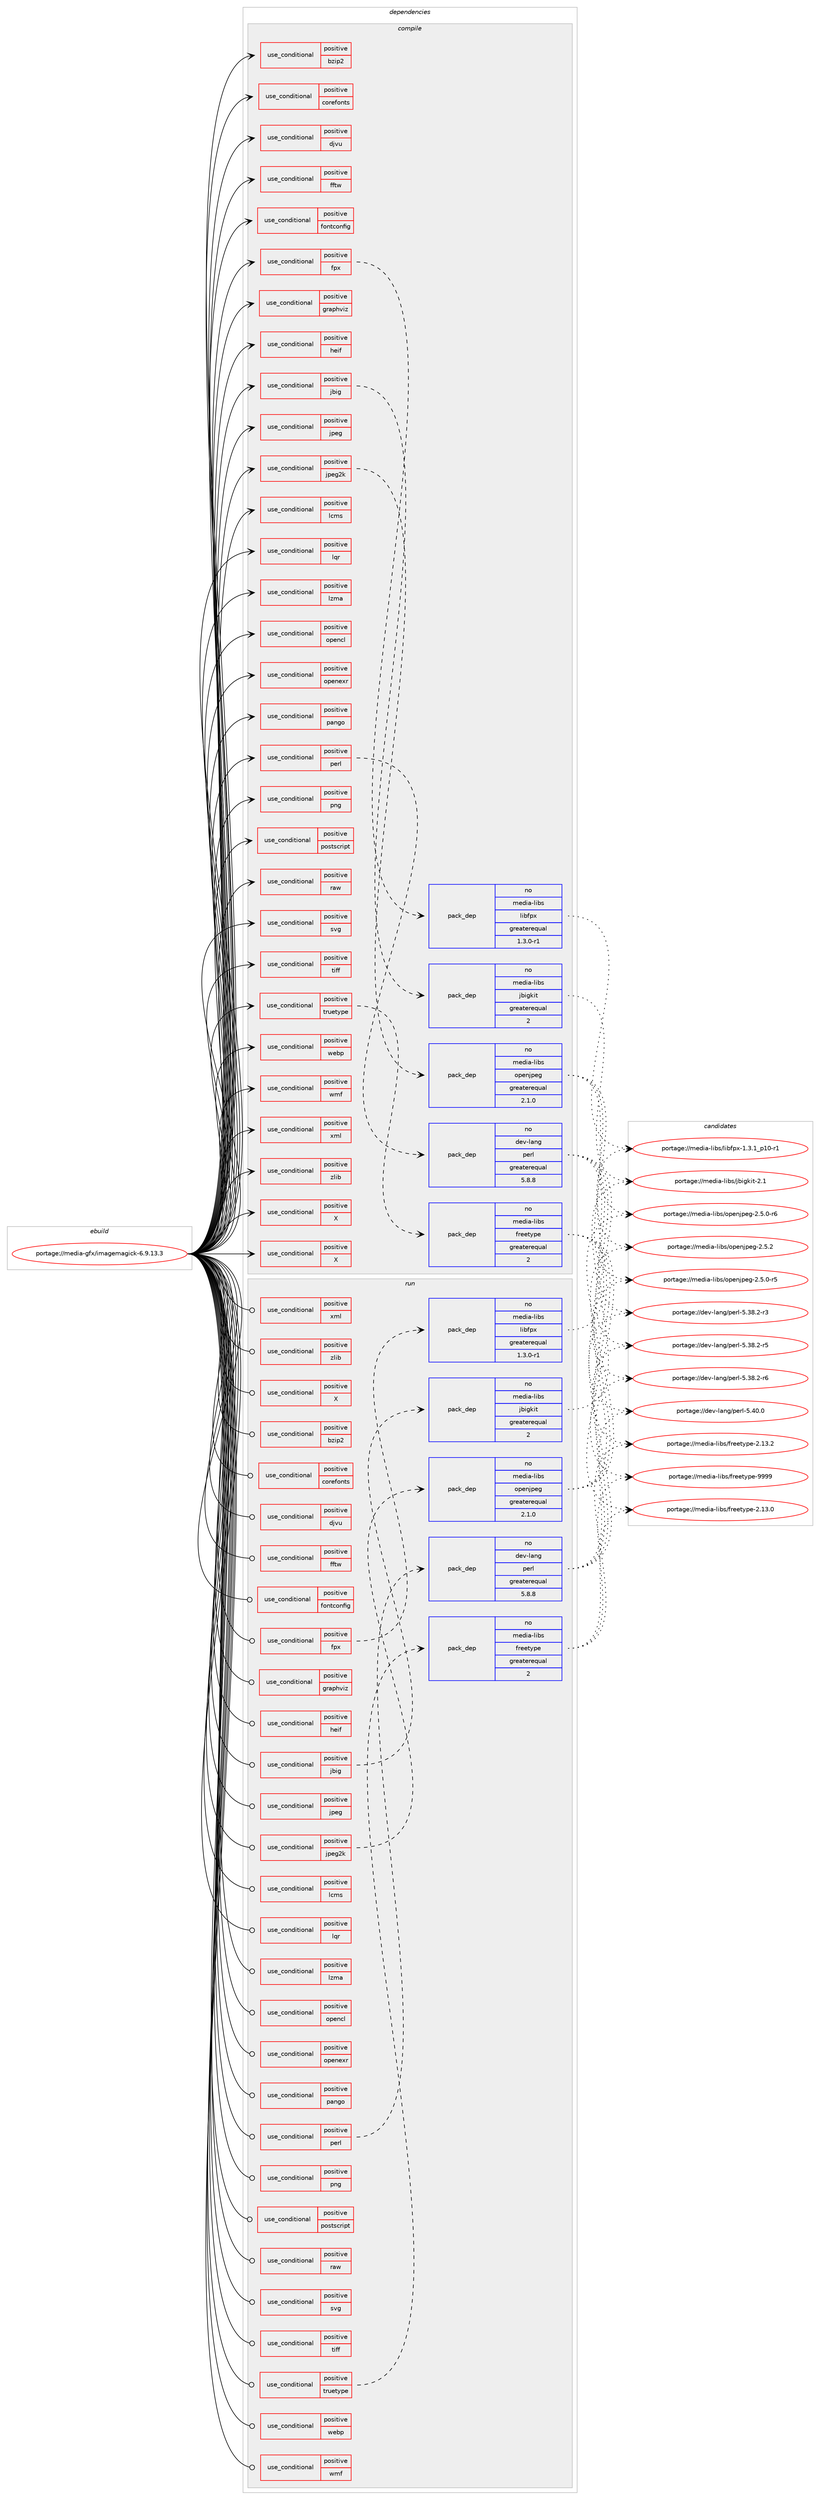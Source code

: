 digraph prolog {

# *************
# Graph options
# *************

newrank=true;
concentrate=true;
compound=true;
graph [rankdir=LR,fontname=Helvetica,fontsize=10,ranksep=1.5];#, ranksep=2.5, nodesep=0.2];
edge  [arrowhead=vee];
node  [fontname=Helvetica,fontsize=10];

# **********
# The ebuild
# **********

subgraph cluster_leftcol {
color=gray;
rank=same;
label=<<i>ebuild</i>>;
id [label="portage://media-gfx/imagemagick-6.9.13.3", color=red, width=4, href="../media-gfx/imagemagick-6.9.13.3.svg"];
}

# ****************
# The dependencies
# ****************

subgraph cluster_midcol {
color=gray;
label=<<i>dependencies</i>>;
subgraph cluster_compile {
fillcolor="#eeeeee";
style=filled;
label=<<i>compile</i>>;
subgraph cond71574 {
dependency151637 [label=<<TABLE BORDER="0" CELLBORDER="1" CELLSPACING="0" CELLPADDING="4"><TR><TD ROWSPAN="3" CELLPADDING="10">use_conditional</TD></TR><TR><TD>positive</TD></TR><TR><TD>X</TD></TR></TABLE>>, shape=none, color=red];
# *** BEGIN UNKNOWN DEPENDENCY TYPE (TODO) ***
# dependency151637 -> package_dependency(portage://media-gfx/imagemagick-6.9.13.3,install,no,x11-base,xorg-proto,none,[,,],[],[])
# *** END UNKNOWN DEPENDENCY TYPE (TODO) ***

}
id:e -> dependency151637:w [weight=20,style="solid",arrowhead="vee"];
subgraph cond71575 {
dependency151638 [label=<<TABLE BORDER="0" CELLBORDER="1" CELLSPACING="0" CELLPADDING="4"><TR><TD ROWSPAN="3" CELLPADDING="10">use_conditional</TD></TR><TR><TD>positive</TD></TR><TR><TD>X</TD></TR></TABLE>>, shape=none, color=red];
# *** BEGIN UNKNOWN DEPENDENCY TYPE (TODO) ***
# dependency151638 -> package_dependency(portage://media-gfx/imagemagick-6.9.13.3,install,no,x11-libs,libICE,none,[,,],[],[])
# *** END UNKNOWN DEPENDENCY TYPE (TODO) ***

# *** BEGIN UNKNOWN DEPENDENCY TYPE (TODO) ***
# dependency151638 -> package_dependency(portage://media-gfx/imagemagick-6.9.13.3,install,no,x11-libs,libSM,none,[,,],[],[])
# *** END UNKNOWN DEPENDENCY TYPE (TODO) ***

# *** BEGIN UNKNOWN DEPENDENCY TYPE (TODO) ***
# dependency151638 -> package_dependency(portage://media-gfx/imagemagick-6.9.13.3,install,no,x11-libs,libXext,none,[,,],[],[])
# *** END UNKNOWN DEPENDENCY TYPE (TODO) ***

# *** BEGIN UNKNOWN DEPENDENCY TYPE (TODO) ***
# dependency151638 -> package_dependency(portage://media-gfx/imagemagick-6.9.13.3,install,no,x11-libs,libXt,none,[,,],[],[])
# *** END UNKNOWN DEPENDENCY TYPE (TODO) ***

}
id:e -> dependency151638:w [weight=20,style="solid",arrowhead="vee"];
subgraph cond71576 {
dependency151639 [label=<<TABLE BORDER="0" CELLBORDER="1" CELLSPACING="0" CELLPADDING="4"><TR><TD ROWSPAN="3" CELLPADDING="10">use_conditional</TD></TR><TR><TD>positive</TD></TR><TR><TD>bzip2</TD></TR></TABLE>>, shape=none, color=red];
# *** BEGIN UNKNOWN DEPENDENCY TYPE (TODO) ***
# dependency151639 -> package_dependency(portage://media-gfx/imagemagick-6.9.13.3,install,no,app-arch,bzip2,none,[,,],[],[])
# *** END UNKNOWN DEPENDENCY TYPE (TODO) ***

}
id:e -> dependency151639:w [weight=20,style="solid",arrowhead="vee"];
subgraph cond71577 {
dependency151640 [label=<<TABLE BORDER="0" CELLBORDER="1" CELLSPACING="0" CELLPADDING="4"><TR><TD ROWSPAN="3" CELLPADDING="10">use_conditional</TD></TR><TR><TD>positive</TD></TR><TR><TD>corefonts</TD></TR></TABLE>>, shape=none, color=red];
# *** BEGIN UNKNOWN DEPENDENCY TYPE (TODO) ***
# dependency151640 -> package_dependency(portage://media-gfx/imagemagick-6.9.13.3,install,no,media-fonts,corefonts,none,[,,],[],[])
# *** END UNKNOWN DEPENDENCY TYPE (TODO) ***

}
id:e -> dependency151640:w [weight=20,style="solid",arrowhead="vee"];
subgraph cond71578 {
dependency151641 [label=<<TABLE BORDER="0" CELLBORDER="1" CELLSPACING="0" CELLPADDING="4"><TR><TD ROWSPAN="3" CELLPADDING="10">use_conditional</TD></TR><TR><TD>positive</TD></TR><TR><TD>djvu</TD></TR></TABLE>>, shape=none, color=red];
# *** BEGIN UNKNOWN DEPENDENCY TYPE (TODO) ***
# dependency151641 -> package_dependency(portage://media-gfx/imagemagick-6.9.13.3,install,no,app-text,djvu,none,[,,],[],[])
# *** END UNKNOWN DEPENDENCY TYPE (TODO) ***

}
id:e -> dependency151641:w [weight=20,style="solid",arrowhead="vee"];
subgraph cond71579 {
dependency151642 [label=<<TABLE BORDER="0" CELLBORDER="1" CELLSPACING="0" CELLPADDING="4"><TR><TD ROWSPAN="3" CELLPADDING="10">use_conditional</TD></TR><TR><TD>positive</TD></TR><TR><TD>fftw</TD></TR></TABLE>>, shape=none, color=red];
# *** BEGIN UNKNOWN DEPENDENCY TYPE (TODO) ***
# dependency151642 -> package_dependency(portage://media-gfx/imagemagick-6.9.13.3,install,no,sci-libs,fftw,none,[,,],[slot(3.0)],[])
# *** END UNKNOWN DEPENDENCY TYPE (TODO) ***

}
id:e -> dependency151642:w [weight=20,style="solid",arrowhead="vee"];
subgraph cond71580 {
dependency151643 [label=<<TABLE BORDER="0" CELLBORDER="1" CELLSPACING="0" CELLPADDING="4"><TR><TD ROWSPAN="3" CELLPADDING="10">use_conditional</TD></TR><TR><TD>positive</TD></TR><TR><TD>fontconfig</TD></TR></TABLE>>, shape=none, color=red];
# *** BEGIN UNKNOWN DEPENDENCY TYPE (TODO) ***
# dependency151643 -> package_dependency(portage://media-gfx/imagemagick-6.9.13.3,install,no,media-libs,fontconfig,none,[,,],[],[])
# *** END UNKNOWN DEPENDENCY TYPE (TODO) ***

}
id:e -> dependency151643:w [weight=20,style="solid",arrowhead="vee"];
subgraph cond71581 {
dependency151644 [label=<<TABLE BORDER="0" CELLBORDER="1" CELLSPACING="0" CELLPADDING="4"><TR><TD ROWSPAN="3" CELLPADDING="10">use_conditional</TD></TR><TR><TD>positive</TD></TR><TR><TD>fpx</TD></TR></TABLE>>, shape=none, color=red];
subgraph pack77774 {
dependency151645 [label=<<TABLE BORDER="0" CELLBORDER="1" CELLSPACING="0" CELLPADDING="4" WIDTH="220"><TR><TD ROWSPAN="6" CELLPADDING="30">pack_dep</TD></TR><TR><TD WIDTH="110">no</TD></TR><TR><TD>media-libs</TD></TR><TR><TD>libfpx</TD></TR><TR><TD>greaterequal</TD></TR><TR><TD>1.3.0-r1</TD></TR></TABLE>>, shape=none, color=blue];
}
dependency151644:e -> dependency151645:w [weight=20,style="dashed",arrowhead="vee"];
}
id:e -> dependency151644:w [weight=20,style="solid",arrowhead="vee"];
subgraph cond71582 {
dependency151646 [label=<<TABLE BORDER="0" CELLBORDER="1" CELLSPACING="0" CELLPADDING="4"><TR><TD ROWSPAN="3" CELLPADDING="10">use_conditional</TD></TR><TR><TD>positive</TD></TR><TR><TD>graphviz</TD></TR></TABLE>>, shape=none, color=red];
# *** BEGIN UNKNOWN DEPENDENCY TYPE (TODO) ***
# dependency151646 -> package_dependency(portage://media-gfx/imagemagick-6.9.13.3,install,no,media-gfx,graphviz,none,[,,],[],[])
# *** END UNKNOWN DEPENDENCY TYPE (TODO) ***

}
id:e -> dependency151646:w [weight=20,style="solid",arrowhead="vee"];
subgraph cond71583 {
dependency151647 [label=<<TABLE BORDER="0" CELLBORDER="1" CELLSPACING="0" CELLPADDING="4"><TR><TD ROWSPAN="3" CELLPADDING="10">use_conditional</TD></TR><TR><TD>positive</TD></TR><TR><TD>heif</TD></TR></TABLE>>, shape=none, color=red];
# *** BEGIN UNKNOWN DEPENDENCY TYPE (TODO) ***
# dependency151647 -> package_dependency(portage://media-gfx/imagemagick-6.9.13.3,install,no,media-libs,libheif,none,[,,],any_same_slot,[use(enable(x265),none)])
# *** END UNKNOWN DEPENDENCY TYPE (TODO) ***

}
id:e -> dependency151647:w [weight=20,style="solid",arrowhead="vee"];
subgraph cond71584 {
dependency151648 [label=<<TABLE BORDER="0" CELLBORDER="1" CELLSPACING="0" CELLPADDING="4"><TR><TD ROWSPAN="3" CELLPADDING="10">use_conditional</TD></TR><TR><TD>positive</TD></TR><TR><TD>jbig</TD></TR></TABLE>>, shape=none, color=red];
subgraph pack77775 {
dependency151649 [label=<<TABLE BORDER="0" CELLBORDER="1" CELLSPACING="0" CELLPADDING="4" WIDTH="220"><TR><TD ROWSPAN="6" CELLPADDING="30">pack_dep</TD></TR><TR><TD WIDTH="110">no</TD></TR><TR><TD>media-libs</TD></TR><TR><TD>jbigkit</TD></TR><TR><TD>greaterequal</TD></TR><TR><TD>2</TD></TR></TABLE>>, shape=none, color=blue];
}
dependency151648:e -> dependency151649:w [weight=20,style="dashed",arrowhead="vee"];
}
id:e -> dependency151648:w [weight=20,style="solid",arrowhead="vee"];
subgraph cond71585 {
dependency151650 [label=<<TABLE BORDER="0" CELLBORDER="1" CELLSPACING="0" CELLPADDING="4"><TR><TD ROWSPAN="3" CELLPADDING="10">use_conditional</TD></TR><TR><TD>positive</TD></TR><TR><TD>jpeg</TD></TR></TABLE>>, shape=none, color=red];
# *** BEGIN UNKNOWN DEPENDENCY TYPE (TODO) ***
# dependency151650 -> package_dependency(portage://media-gfx/imagemagick-6.9.13.3,install,no,media-libs,libjpeg-turbo,none,[,,],any_same_slot,[])
# *** END UNKNOWN DEPENDENCY TYPE (TODO) ***

}
id:e -> dependency151650:w [weight=20,style="solid",arrowhead="vee"];
subgraph cond71586 {
dependency151651 [label=<<TABLE BORDER="0" CELLBORDER="1" CELLSPACING="0" CELLPADDING="4"><TR><TD ROWSPAN="3" CELLPADDING="10">use_conditional</TD></TR><TR><TD>positive</TD></TR><TR><TD>jpeg2k</TD></TR></TABLE>>, shape=none, color=red];
subgraph pack77776 {
dependency151652 [label=<<TABLE BORDER="0" CELLBORDER="1" CELLSPACING="0" CELLPADDING="4" WIDTH="220"><TR><TD ROWSPAN="6" CELLPADDING="30">pack_dep</TD></TR><TR><TD WIDTH="110">no</TD></TR><TR><TD>media-libs</TD></TR><TR><TD>openjpeg</TD></TR><TR><TD>greaterequal</TD></TR><TR><TD>2.1.0</TD></TR></TABLE>>, shape=none, color=blue];
}
dependency151651:e -> dependency151652:w [weight=20,style="dashed",arrowhead="vee"];
}
id:e -> dependency151651:w [weight=20,style="solid",arrowhead="vee"];
subgraph cond71587 {
dependency151653 [label=<<TABLE BORDER="0" CELLBORDER="1" CELLSPACING="0" CELLPADDING="4"><TR><TD ROWSPAN="3" CELLPADDING="10">use_conditional</TD></TR><TR><TD>positive</TD></TR><TR><TD>lcms</TD></TR></TABLE>>, shape=none, color=red];
# *** BEGIN UNKNOWN DEPENDENCY TYPE (TODO) ***
# dependency151653 -> package_dependency(portage://media-gfx/imagemagick-6.9.13.3,install,no,media-libs,lcms,none,[,,],[slot(2),equal],[])
# *** END UNKNOWN DEPENDENCY TYPE (TODO) ***

}
id:e -> dependency151653:w [weight=20,style="solid",arrowhead="vee"];
subgraph cond71588 {
dependency151654 [label=<<TABLE BORDER="0" CELLBORDER="1" CELLSPACING="0" CELLPADDING="4"><TR><TD ROWSPAN="3" CELLPADDING="10">use_conditional</TD></TR><TR><TD>positive</TD></TR><TR><TD>lqr</TD></TR></TABLE>>, shape=none, color=red];
# *** BEGIN UNKNOWN DEPENDENCY TYPE (TODO) ***
# dependency151654 -> package_dependency(portage://media-gfx/imagemagick-6.9.13.3,install,no,media-libs,liblqr,none,[,,],[],[])
# *** END UNKNOWN DEPENDENCY TYPE (TODO) ***

}
id:e -> dependency151654:w [weight=20,style="solid",arrowhead="vee"];
subgraph cond71589 {
dependency151655 [label=<<TABLE BORDER="0" CELLBORDER="1" CELLSPACING="0" CELLPADDING="4"><TR><TD ROWSPAN="3" CELLPADDING="10">use_conditional</TD></TR><TR><TD>positive</TD></TR><TR><TD>lzma</TD></TR></TABLE>>, shape=none, color=red];
# *** BEGIN UNKNOWN DEPENDENCY TYPE (TODO) ***
# dependency151655 -> package_dependency(portage://media-gfx/imagemagick-6.9.13.3,install,no,app-arch,xz-utils,none,[,,],[],[])
# *** END UNKNOWN DEPENDENCY TYPE (TODO) ***

}
id:e -> dependency151655:w [weight=20,style="solid",arrowhead="vee"];
subgraph cond71590 {
dependency151656 [label=<<TABLE BORDER="0" CELLBORDER="1" CELLSPACING="0" CELLPADDING="4"><TR><TD ROWSPAN="3" CELLPADDING="10">use_conditional</TD></TR><TR><TD>positive</TD></TR><TR><TD>opencl</TD></TR></TABLE>>, shape=none, color=red];
# *** BEGIN UNKNOWN DEPENDENCY TYPE (TODO) ***
# dependency151656 -> package_dependency(portage://media-gfx/imagemagick-6.9.13.3,install,no,virtual,opencl,none,[,,],[],[])
# *** END UNKNOWN DEPENDENCY TYPE (TODO) ***

}
id:e -> dependency151656:w [weight=20,style="solid",arrowhead="vee"];
subgraph cond71591 {
dependency151657 [label=<<TABLE BORDER="0" CELLBORDER="1" CELLSPACING="0" CELLPADDING="4"><TR><TD ROWSPAN="3" CELLPADDING="10">use_conditional</TD></TR><TR><TD>positive</TD></TR><TR><TD>openexr</TD></TR></TABLE>>, shape=none, color=red];
# *** BEGIN UNKNOWN DEPENDENCY TYPE (TODO) ***
# dependency151657 -> package_dependency(portage://media-gfx/imagemagick-6.9.13.3,install,no,media-libs,openexr,none,[,,],[slot(0),equal],[])
# *** END UNKNOWN DEPENDENCY TYPE (TODO) ***

}
id:e -> dependency151657:w [weight=20,style="solid",arrowhead="vee"];
subgraph cond71592 {
dependency151658 [label=<<TABLE BORDER="0" CELLBORDER="1" CELLSPACING="0" CELLPADDING="4"><TR><TD ROWSPAN="3" CELLPADDING="10">use_conditional</TD></TR><TR><TD>positive</TD></TR><TR><TD>pango</TD></TR></TABLE>>, shape=none, color=red];
# *** BEGIN UNKNOWN DEPENDENCY TYPE (TODO) ***
# dependency151658 -> package_dependency(portage://media-gfx/imagemagick-6.9.13.3,install,no,x11-libs,pango,none,[,,],[],[])
# *** END UNKNOWN DEPENDENCY TYPE (TODO) ***

}
id:e -> dependency151658:w [weight=20,style="solid",arrowhead="vee"];
subgraph cond71593 {
dependency151659 [label=<<TABLE BORDER="0" CELLBORDER="1" CELLSPACING="0" CELLPADDING="4"><TR><TD ROWSPAN="3" CELLPADDING="10">use_conditional</TD></TR><TR><TD>positive</TD></TR><TR><TD>perl</TD></TR></TABLE>>, shape=none, color=red];
subgraph pack77777 {
dependency151660 [label=<<TABLE BORDER="0" CELLBORDER="1" CELLSPACING="0" CELLPADDING="4" WIDTH="220"><TR><TD ROWSPAN="6" CELLPADDING="30">pack_dep</TD></TR><TR><TD WIDTH="110">no</TD></TR><TR><TD>dev-lang</TD></TR><TR><TD>perl</TD></TR><TR><TD>greaterequal</TD></TR><TR><TD>5.8.8</TD></TR></TABLE>>, shape=none, color=blue];
}
dependency151659:e -> dependency151660:w [weight=20,style="dashed",arrowhead="vee"];
}
id:e -> dependency151659:w [weight=20,style="solid",arrowhead="vee"];
subgraph cond71594 {
dependency151661 [label=<<TABLE BORDER="0" CELLBORDER="1" CELLSPACING="0" CELLPADDING="4"><TR><TD ROWSPAN="3" CELLPADDING="10">use_conditional</TD></TR><TR><TD>positive</TD></TR><TR><TD>png</TD></TR></TABLE>>, shape=none, color=red];
# *** BEGIN UNKNOWN DEPENDENCY TYPE (TODO) ***
# dependency151661 -> package_dependency(portage://media-gfx/imagemagick-6.9.13.3,install,no,media-libs,libpng,none,[,,],any_same_slot,[])
# *** END UNKNOWN DEPENDENCY TYPE (TODO) ***

}
id:e -> dependency151661:w [weight=20,style="solid",arrowhead="vee"];
subgraph cond71595 {
dependency151662 [label=<<TABLE BORDER="0" CELLBORDER="1" CELLSPACING="0" CELLPADDING="4"><TR><TD ROWSPAN="3" CELLPADDING="10">use_conditional</TD></TR><TR><TD>positive</TD></TR><TR><TD>postscript</TD></TR></TABLE>>, shape=none, color=red];
# *** BEGIN UNKNOWN DEPENDENCY TYPE (TODO) ***
# dependency151662 -> package_dependency(portage://media-gfx/imagemagick-6.9.13.3,install,no,app-text,ghostscript-gpl,none,[,,],any_same_slot,[])
# *** END UNKNOWN DEPENDENCY TYPE (TODO) ***

}
id:e -> dependency151662:w [weight=20,style="solid",arrowhead="vee"];
subgraph cond71596 {
dependency151663 [label=<<TABLE BORDER="0" CELLBORDER="1" CELLSPACING="0" CELLPADDING="4"><TR><TD ROWSPAN="3" CELLPADDING="10">use_conditional</TD></TR><TR><TD>positive</TD></TR><TR><TD>raw</TD></TR></TABLE>>, shape=none, color=red];
# *** BEGIN UNKNOWN DEPENDENCY TYPE (TODO) ***
# dependency151663 -> package_dependency(portage://media-gfx/imagemagick-6.9.13.3,install,no,media-libs,libraw,none,[,,],any_same_slot,[])
# *** END UNKNOWN DEPENDENCY TYPE (TODO) ***

}
id:e -> dependency151663:w [weight=20,style="solid",arrowhead="vee"];
subgraph cond71597 {
dependency151664 [label=<<TABLE BORDER="0" CELLBORDER="1" CELLSPACING="0" CELLPADDING="4"><TR><TD ROWSPAN="3" CELLPADDING="10">use_conditional</TD></TR><TR><TD>positive</TD></TR><TR><TD>svg</TD></TR></TABLE>>, shape=none, color=red];
# *** BEGIN UNKNOWN DEPENDENCY TYPE (TODO) ***
# dependency151664 -> package_dependency(portage://media-gfx/imagemagick-6.9.13.3,install,no,gnome-base,librsvg,none,[,,],[],[])
# *** END UNKNOWN DEPENDENCY TYPE (TODO) ***

# *** BEGIN UNKNOWN DEPENDENCY TYPE (TODO) ***
# dependency151664 -> package_dependency(portage://media-gfx/imagemagick-6.9.13.3,install,no,media-gfx,potrace,none,[,,],[],[])
# *** END UNKNOWN DEPENDENCY TYPE (TODO) ***

}
id:e -> dependency151664:w [weight=20,style="solid",arrowhead="vee"];
subgraph cond71598 {
dependency151665 [label=<<TABLE BORDER="0" CELLBORDER="1" CELLSPACING="0" CELLPADDING="4"><TR><TD ROWSPAN="3" CELLPADDING="10">use_conditional</TD></TR><TR><TD>positive</TD></TR><TR><TD>tiff</TD></TR></TABLE>>, shape=none, color=red];
# *** BEGIN UNKNOWN DEPENDENCY TYPE (TODO) ***
# dependency151665 -> package_dependency(portage://media-gfx/imagemagick-6.9.13.3,install,no,media-libs,tiff,none,[,,],any_same_slot,[])
# *** END UNKNOWN DEPENDENCY TYPE (TODO) ***

}
id:e -> dependency151665:w [weight=20,style="solid",arrowhead="vee"];
subgraph cond71599 {
dependency151666 [label=<<TABLE BORDER="0" CELLBORDER="1" CELLSPACING="0" CELLPADDING="4"><TR><TD ROWSPAN="3" CELLPADDING="10">use_conditional</TD></TR><TR><TD>positive</TD></TR><TR><TD>truetype</TD></TR></TABLE>>, shape=none, color=red];
# *** BEGIN UNKNOWN DEPENDENCY TYPE (TODO) ***
# dependency151666 -> package_dependency(portage://media-gfx/imagemagick-6.9.13.3,install,no,media-fonts,urw-fonts,none,[,,],[],[])
# *** END UNKNOWN DEPENDENCY TYPE (TODO) ***

subgraph pack77778 {
dependency151667 [label=<<TABLE BORDER="0" CELLBORDER="1" CELLSPACING="0" CELLPADDING="4" WIDTH="220"><TR><TD ROWSPAN="6" CELLPADDING="30">pack_dep</TD></TR><TR><TD WIDTH="110">no</TD></TR><TR><TD>media-libs</TD></TR><TR><TD>freetype</TD></TR><TR><TD>greaterequal</TD></TR><TR><TD>2</TD></TR></TABLE>>, shape=none, color=blue];
}
dependency151666:e -> dependency151667:w [weight=20,style="dashed",arrowhead="vee"];
}
id:e -> dependency151666:w [weight=20,style="solid",arrowhead="vee"];
subgraph cond71600 {
dependency151668 [label=<<TABLE BORDER="0" CELLBORDER="1" CELLSPACING="0" CELLPADDING="4"><TR><TD ROWSPAN="3" CELLPADDING="10">use_conditional</TD></TR><TR><TD>positive</TD></TR><TR><TD>webp</TD></TR></TABLE>>, shape=none, color=red];
# *** BEGIN UNKNOWN DEPENDENCY TYPE (TODO) ***
# dependency151668 -> package_dependency(portage://media-gfx/imagemagick-6.9.13.3,install,no,media-libs,libwebp,none,[,,],any_same_slot,[])
# *** END UNKNOWN DEPENDENCY TYPE (TODO) ***

}
id:e -> dependency151668:w [weight=20,style="solid",arrowhead="vee"];
subgraph cond71601 {
dependency151669 [label=<<TABLE BORDER="0" CELLBORDER="1" CELLSPACING="0" CELLPADDING="4"><TR><TD ROWSPAN="3" CELLPADDING="10">use_conditional</TD></TR><TR><TD>positive</TD></TR><TR><TD>wmf</TD></TR></TABLE>>, shape=none, color=red];
# *** BEGIN UNKNOWN DEPENDENCY TYPE (TODO) ***
# dependency151669 -> package_dependency(portage://media-gfx/imagemagick-6.9.13.3,install,no,media-libs,libwmf,none,[,,],[],[])
# *** END UNKNOWN DEPENDENCY TYPE (TODO) ***

}
id:e -> dependency151669:w [weight=20,style="solid",arrowhead="vee"];
subgraph cond71602 {
dependency151670 [label=<<TABLE BORDER="0" CELLBORDER="1" CELLSPACING="0" CELLPADDING="4"><TR><TD ROWSPAN="3" CELLPADDING="10">use_conditional</TD></TR><TR><TD>positive</TD></TR><TR><TD>xml</TD></TR></TABLE>>, shape=none, color=red];
# *** BEGIN UNKNOWN DEPENDENCY TYPE (TODO) ***
# dependency151670 -> package_dependency(portage://media-gfx/imagemagick-6.9.13.3,install,no,dev-libs,libxml2,none,[,,],[],[])
# *** END UNKNOWN DEPENDENCY TYPE (TODO) ***

}
id:e -> dependency151670:w [weight=20,style="solid",arrowhead="vee"];
subgraph cond71603 {
dependency151671 [label=<<TABLE BORDER="0" CELLBORDER="1" CELLSPACING="0" CELLPADDING="4"><TR><TD ROWSPAN="3" CELLPADDING="10">use_conditional</TD></TR><TR><TD>positive</TD></TR><TR><TD>zlib</TD></TR></TABLE>>, shape=none, color=red];
# *** BEGIN UNKNOWN DEPENDENCY TYPE (TODO) ***
# dependency151671 -> package_dependency(portage://media-gfx/imagemagick-6.9.13.3,install,no,sys-libs,zlib,none,[,,],any_same_slot,[])
# *** END UNKNOWN DEPENDENCY TYPE (TODO) ***

}
id:e -> dependency151671:w [weight=20,style="solid",arrowhead="vee"];
# *** BEGIN UNKNOWN DEPENDENCY TYPE (TODO) ***
# id -> package_dependency(portage://media-gfx/imagemagick-6.9.13.3,install,no,dev-libs,libltdl,none,[,,],[],[])
# *** END UNKNOWN DEPENDENCY TYPE (TODO) ***

# *** BEGIN UNKNOWN DEPENDENCY TYPE (TODO) ***
# id -> package_dependency(portage://media-gfx/imagemagick-6.9.13.3,install,weak,media-gfx,graphicsmagick,none,[,,],[],[use(enable(imagemagick),none)])
# *** END UNKNOWN DEPENDENCY TYPE (TODO) ***

}
subgraph cluster_compileandrun {
fillcolor="#eeeeee";
style=filled;
label=<<i>compile and run</i>>;
}
subgraph cluster_run {
fillcolor="#eeeeee";
style=filled;
label=<<i>run</i>>;
subgraph cond71604 {
dependency151672 [label=<<TABLE BORDER="0" CELLBORDER="1" CELLSPACING="0" CELLPADDING="4"><TR><TD ROWSPAN="3" CELLPADDING="10">use_conditional</TD></TR><TR><TD>positive</TD></TR><TR><TD>X</TD></TR></TABLE>>, shape=none, color=red];
# *** BEGIN UNKNOWN DEPENDENCY TYPE (TODO) ***
# dependency151672 -> package_dependency(portage://media-gfx/imagemagick-6.9.13.3,run,no,x11-libs,libICE,none,[,,],[],[])
# *** END UNKNOWN DEPENDENCY TYPE (TODO) ***

# *** BEGIN UNKNOWN DEPENDENCY TYPE (TODO) ***
# dependency151672 -> package_dependency(portage://media-gfx/imagemagick-6.9.13.3,run,no,x11-libs,libSM,none,[,,],[],[])
# *** END UNKNOWN DEPENDENCY TYPE (TODO) ***

# *** BEGIN UNKNOWN DEPENDENCY TYPE (TODO) ***
# dependency151672 -> package_dependency(portage://media-gfx/imagemagick-6.9.13.3,run,no,x11-libs,libXext,none,[,,],[],[])
# *** END UNKNOWN DEPENDENCY TYPE (TODO) ***

# *** BEGIN UNKNOWN DEPENDENCY TYPE (TODO) ***
# dependency151672 -> package_dependency(portage://media-gfx/imagemagick-6.9.13.3,run,no,x11-libs,libXt,none,[,,],[],[])
# *** END UNKNOWN DEPENDENCY TYPE (TODO) ***

}
id:e -> dependency151672:w [weight=20,style="solid",arrowhead="odot"];
subgraph cond71605 {
dependency151673 [label=<<TABLE BORDER="0" CELLBORDER="1" CELLSPACING="0" CELLPADDING="4"><TR><TD ROWSPAN="3" CELLPADDING="10">use_conditional</TD></TR><TR><TD>positive</TD></TR><TR><TD>bzip2</TD></TR></TABLE>>, shape=none, color=red];
# *** BEGIN UNKNOWN DEPENDENCY TYPE (TODO) ***
# dependency151673 -> package_dependency(portage://media-gfx/imagemagick-6.9.13.3,run,no,app-arch,bzip2,none,[,,],[],[])
# *** END UNKNOWN DEPENDENCY TYPE (TODO) ***

}
id:e -> dependency151673:w [weight=20,style="solid",arrowhead="odot"];
subgraph cond71606 {
dependency151674 [label=<<TABLE BORDER="0" CELLBORDER="1" CELLSPACING="0" CELLPADDING="4"><TR><TD ROWSPAN="3" CELLPADDING="10">use_conditional</TD></TR><TR><TD>positive</TD></TR><TR><TD>corefonts</TD></TR></TABLE>>, shape=none, color=red];
# *** BEGIN UNKNOWN DEPENDENCY TYPE (TODO) ***
# dependency151674 -> package_dependency(portage://media-gfx/imagemagick-6.9.13.3,run,no,media-fonts,corefonts,none,[,,],[],[])
# *** END UNKNOWN DEPENDENCY TYPE (TODO) ***

}
id:e -> dependency151674:w [weight=20,style="solid",arrowhead="odot"];
subgraph cond71607 {
dependency151675 [label=<<TABLE BORDER="0" CELLBORDER="1" CELLSPACING="0" CELLPADDING="4"><TR><TD ROWSPAN="3" CELLPADDING="10">use_conditional</TD></TR><TR><TD>positive</TD></TR><TR><TD>djvu</TD></TR></TABLE>>, shape=none, color=red];
# *** BEGIN UNKNOWN DEPENDENCY TYPE (TODO) ***
# dependency151675 -> package_dependency(portage://media-gfx/imagemagick-6.9.13.3,run,no,app-text,djvu,none,[,,],[],[])
# *** END UNKNOWN DEPENDENCY TYPE (TODO) ***

}
id:e -> dependency151675:w [weight=20,style="solid",arrowhead="odot"];
subgraph cond71608 {
dependency151676 [label=<<TABLE BORDER="0" CELLBORDER="1" CELLSPACING="0" CELLPADDING="4"><TR><TD ROWSPAN="3" CELLPADDING="10">use_conditional</TD></TR><TR><TD>positive</TD></TR><TR><TD>fftw</TD></TR></TABLE>>, shape=none, color=red];
# *** BEGIN UNKNOWN DEPENDENCY TYPE (TODO) ***
# dependency151676 -> package_dependency(portage://media-gfx/imagemagick-6.9.13.3,run,no,sci-libs,fftw,none,[,,],[slot(3.0)],[])
# *** END UNKNOWN DEPENDENCY TYPE (TODO) ***

}
id:e -> dependency151676:w [weight=20,style="solid",arrowhead="odot"];
subgraph cond71609 {
dependency151677 [label=<<TABLE BORDER="0" CELLBORDER="1" CELLSPACING="0" CELLPADDING="4"><TR><TD ROWSPAN="3" CELLPADDING="10">use_conditional</TD></TR><TR><TD>positive</TD></TR><TR><TD>fontconfig</TD></TR></TABLE>>, shape=none, color=red];
# *** BEGIN UNKNOWN DEPENDENCY TYPE (TODO) ***
# dependency151677 -> package_dependency(portage://media-gfx/imagemagick-6.9.13.3,run,no,media-libs,fontconfig,none,[,,],[],[])
# *** END UNKNOWN DEPENDENCY TYPE (TODO) ***

}
id:e -> dependency151677:w [weight=20,style="solid",arrowhead="odot"];
subgraph cond71610 {
dependency151678 [label=<<TABLE BORDER="0" CELLBORDER="1" CELLSPACING="0" CELLPADDING="4"><TR><TD ROWSPAN="3" CELLPADDING="10">use_conditional</TD></TR><TR><TD>positive</TD></TR><TR><TD>fpx</TD></TR></TABLE>>, shape=none, color=red];
subgraph pack77779 {
dependency151679 [label=<<TABLE BORDER="0" CELLBORDER="1" CELLSPACING="0" CELLPADDING="4" WIDTH="220"><TR><TD ROWSPAN="6" CELLPADDING="30">pack_dep</TD></TR><TR><TD WIDTH="110">no</TD></TR><TR><TD>media-libs</TD></TR><TR><TD>libfpx</TD></TR><TR><TD>greaterequal</TD></TR><TR><TD>1.3.0-r1</TD></TR></TABLE>>, shape=none, color=blue];
}
dependency151678:e -> dependency151679:w [weight=20,style="dashed",arrowhead="vee"];
}
id:e -> dependency151678:w [weight=20,style="solid",arrowhead="odot"];
subgraph cond71611 {
dependency151680 [label=<<TABLE BORDER="0" CELLBORDER="1" CELLSPACING="0" CELLPADDING="4"><TR><TD ROWSPAN="3" CELLPADDING="10">use_conditional</TD></TR><TR><TD>positive</TD></TR><TR><TD>graphviz</TD></TR></TABLE>>, shape=none, color=red];
# *** BEGIN UNKNOWN DEPENDENCY TYPE (TODO) ***
# dependency151680 -> package_dependency(portage://media-gfx/imagemagick-6.9.13.3,run,no,media-gfx,graphviz,none,[,,],[],[])
# *** END UNKNOWN DEPENDENCY TYPE (TODO) ***

}
id:e -> dependency151680:w [weight=20,style="solid",arrowhead="odot"];
subgraph cond71612 {
dependency151681 [label=<<TABLE BORDER="0" CELLBORDER="1" CELLSPACING="0" CELLPADDING="4"><TR><TD ROWSPAN="3" CELLPADDING="10">use_conditional</TD></TR><TR><TD>positive</TD></TR><TR><TD>heif</TD></TR></TABLE>>, shape=none, color=red];
# *** BEGIN UNKNOWN DEPENDENCY TYPE (TODO) ***
# dependency151681 -> package_dependency(portage://media-gfx/imagemagick-6.9.13.3,run,no,media-libs,libheif,none,[,,],any_same_slot,[use(enable(x265),none)])
# *** END UNKNOWN DEPENDENCY TYPE (TODO) ***

}
id:e -> dependency151681:w [weight=20,style="solid",arrowhead="odot"];
subgraph cond71613 {
dependency151682 [label=<<TABLE BORDER="0" CELLBORDER="1" CELLSPACING="0" CELLPADDING="4"><TR><TD ROWSPAN="3" CELLPADDING="10">use_conditional</TD></TR><TR><TD>positive</TD></TR><TR><TD>jbig</TD></TR></TABLE>>, shape=none, color=red];
subgraph pack77780 {
dependency151683 [label=<<TABLE BORDER="0" CELLBORDER="1" CELLSPACING="0" CELLPADDING="4" WIDTH="220"><TR><TD ROWSPAN="6" CELLPADDING="30">pack_dep</TD></TR><TR><TD WIDTH="110">no</TD></TR><TR><TD>media-libs</TD></TR><TR><TD>jbigkit</TD></TR><TR><TD>greaterequal</TD></TR><TR><TD>2</TD></TR></TABLE>>, shape=none, color=blue];
}
dependency151682:e -> dependency151683:w [weight=20,style="dashed",arrowhead="vee"];
}
id:e -> dependency151682:w [weight=20,style="solid",arrowhead="odot"];
subgraph cond71614 {
dependency151684 [label=<<TABLE BORDER="0" CELLBORDER="1" CELLSPACING="0" CELLPADDING="4"><TR><TD ROWSPAN="3" CELLPADDING="10">use_conditional</TD></TR><TR><TD>positive</TD></TR><TR><TD>jpeg</TD></TR></TABLE>>, shape=none, color=red];
# *** BEGIN UNKNOWN DEPENDENCY TYPE (TODO) ***
# dependency151684 -> package_dependency(portage://media-gfx/imagemagick-6.9.13.3,run,no,media-libs,libjpeg-turbo,none,[,,],any_same_slot,[])
# *** END UNKNOWN DEPENDENCY TYPE (TODO) ***

}
id:e -> dependency151684:w [weight=20,style="solid",arrowhead="odot"];
subgraph cond71615 {
dependency151685 [label=<<TABLE BORDER="0" CELLBORDER="1" CELLSPACING="0" CELLPADDING="4"><TR><TD ROWSPAN="3" CELLPADDING="10">use_conditional</TD></TR><TR><TD>positive</TD></TR><TR><TD>jpeg2k</TD></TR></TABLE>>, shape=none, color=red];
subgraph pack77781 {
dependency151686 [label=<<TABLE BORDER="0" CELLBORDER="1" CELLSPACING="0" CELLPADDING="4" WIDTH="220"><TR><TD ROWSPAN="6" CELLPADDING="30">pack_dep</TD></TR><TR><TD WIDTH="110">no</TD></TR><TR><TD>media-libs</TD></TR><TR><TD>openjpeg</TD></TR><TR><TD>greaterequal</TD></TR><TR><TD>2.1.0</TD></TR></TABLE>>, shape=none, color=blue];
}
dependency151685:e -> dependency151686:w [weight=20,style="dashed",arrowhead="vee"];
}
id:e -> dependency151685:w [weight=20,style="solid",arrowhead="odot"];
subgraph cond71616 {
dependency151687 [label=<<TABLE BORDER="0" CELLBORDER="1" CELLSPACING="0" CELLPADDING="4"><TR><TD ROWSPAN="3" CELLPADDING="10">use_conditional</TD></TR><TR><TD>positive</TD></TR><TR><TD>lcms</TD></TR></TABLE>>, shape=none, color=red];
# *** BEGIN UNKNOWN DEPENDENCY TYPE (TODO) ***
# dependency151687 -> package_dependency(portage://media-gfx/imagemagick-6.9.13.3,run,no,media-libs,lcms,none,[,,],[slot(2),equal],[])
# *** END UNKNOWN DEPENDENCY TYPE (TODO) ***

}
id:e -> dependency151687:w [weight=20,style="solid",arrowhead="odot"];
subgraph cond71617 {
dependency151688 [label=<<TABLE BORDER="0" CELLBORDER="1" CELLSPACING="0" CELLPADDING="4"><TR><TD ROWSPAN="3" CELLPADDING="10">use_conditional</TD></TR><TR><TD>positive</TD></TR><TR><TD>lqr</TD></TR></TABLE>>, shape=none, color=red];
# *** BEGIN UNKNOWN DEPENDENCY TYPE (TODO) ***
# dependency151688 -> package_dependency(portage://media-gfx/imagemagick-6.9.13.3,run,no,media-libs,liblqr,none,[,,],[],[])
# *** END UNKNOWN DEPENDENCY TYPE (TODO) ***

}
id:e -> dependency151688:w [weight=20,style="solid",arrowhead="odot"];
subgraph cond71618 {
dependency151689 [label=<<TABLE BORDER="0" CELLBORDER="1" CELLSPACING="0" CELLPADDING="4"><TR><TD ROWSPAN="3" CELLPADDING="10">use_conditional</TD></TR><TR><TD>positive</TD></TR><TR><TD>lzma</TD></TR></TABLE>>, shape=none, color=red];
# *** BEGIN UNKNOWN DEPENDENCY TYPE (TODO) ***
# dependency151689 -> package_dependency(portage://media-gfx/imagemagick-6.9.13.3,run,no,app-arch,xz-utils,none,[,,],[],[])
# *** END UNKNOWN DEPENDENCY TYPE (TODO) ***

}
id:e -> dependency151689:w [weight=20,style="solid",arrowhead="odot"];
subgraph cond71619 {
dependency151690 [label=<<TABLE BORDER="0" CELLBORDER="1" CELLSPACING="0" CELLPADDING="4"><TR><TD ROWSPAN="3" CELLPADDING="10">use_conditional</TD></TR><TR><TD>positive</TD></TR><TR><TD>opencl</TD></TR></TABLE>>, shape=none, color=red];
# *** BEGIN UNKNOWN DEPENDENCY TYPE (TODO) ***
# dependency151690 -> package_dependency(portage://media-gfx/imagemagick-6.9.13.3,run,no,virtual,opencl,none,[,,],[],[])
# *** END UNKNOWN DEPENDENCY TYPE (TODO) ***

}
id:e -> dependency151690:w [weight=20,style="solid",arrowhead="odot"];
subgraph cond71620 {
dependency151691 [label=<<TABLE BORDER="0" CELLBORDER="1" CELLSPACING="0" CELLPADDING="4"><TR><TD ROWSPAN="3" CELLPADDING="10">use_conditional</TD></TR><TR><TD>positive</TD></TR><TR><TD>openexr</TD></TR></TABLE>>, shape=none, color=red];
# *** BEGIN UNKNOWN DEPENDENCY TYPE (TODO) ***
# dependency151691 -> package_dependency(portage://media-gfx/imagemagick-6.9.13.3,run,no,media-libs,openexr,none,[,,],[slot(0),equal],[])
# *** END UNKNOWN DEPENDENCY TYPE (TODO) ***

}
id:e -> dependency151691:w [weight=20,style="solid",arrowhead="odot"];
subgraph cond71621 {
dependency151692 [label=<<TABLE BORDER="0" CELLBORDER="1" CELLSPACING="0" CELLPADDING="4"><TR><TD ROWSPAN="3" CELLPADDING="10">use_conditional</TD></TR><TR><TD>positive</TD></TR><TR><TD>pango</TD></TR></TABLE>>, shape=none, color=red];
# *** BEGIN UNKNOWN DEPENDENCY TYPE (TODO) ***
# dependency151692 -> package_dependency(portage://media-gfx/imagemagick-6.9.13.3,run,no,x11-libs,pango,none,[,,],[],[])
# *** END UNKNOWN DEPENDENCY TYPE (TODO) ***

}
id:e -> dependency151692:w [weight=20,style="solid",arrowhead="odot"];
subgraph cond71622 {
dependency151693 [label=<<TABLE BORDER="0" CELLBORDER="1" CELLSPACING="0" CELLPADDING="4"><TR><TD ROWSPAN="3" CELLPADDING="10">use_conditional</TD></TR><TR><TD>positive</TD></TR><TR><TD>perl</TD></TR></TABLE>>, shape=none, color=red];
subgraph pack77782 {
dependency151694 [label=<<TABLE BORDER="0" CELLBORDER="1" CELLSPACING="0" CELLPADDING="4" WIDTH="220"><TR><TD ROWSPAN="6" CELLPADDING="30">pack_dep</TD></TR><TR><TD WIDTH="110">no</TD></TR><TR><TD>dev-lang</TD></TR><TR><TD>perl</TD></TR><TR><TD>greaterequal</TD></TR><TR><TD>5.8.8</TD></TR></TABLE>>, shape=none, color=blue];
}
dependency151693:e -> dependency151694:w [weight=20,style="dashed",arrowhead="vee"];
}
id:e -> dependency151693:w [weight=20,style="solid",arrowhead="odot"];
subgraph cond71623 {
dependency151695 [label=<<TABLE BORDER="0" CELLBORDER="1" CELLSPACING="0" CELLPADDING="4"><TR><TD ROWSPAN="3" CELLPADDING="10">use_conditional</TD></TR><TR><TD>positive</TD></TR><TR><TD>png</TD></TR></TABLE>>, shape=none, color=red];
# *** BEGIN UNKNOWN DEPENDENCY TYPE (TODO) ***
# dependency151695 -> package_dependency(portage://media-gfx/imagemagick-6.9.13.3,run,no,media-libs,libpng,none,[,,],any_same_slot,[])
# *** END UNKNOWN DEPENDENCY TYPE (TODO) ***

}
id:e -> dependency151695:w [weight=20,style="solid",arrowhead="odot"];
subgraph cond71624 {
dependency151696 [label=<<TABLE BORDER="0" CELLBORDER="1" CELLSPACING="0" CELLPADDING="4"><TR><TD ROWSPAN="3" CELLPADDING="10">use_conditional</TD></TR><TR><TD>positive</TD></TR><TR><TD>postscript</TD></TR></TABLE>>, shape=none, color=red];
# *** BEGIN UNKNOWN DEPENDENCY TYPE (TODO) ***
# dependency151696 -> package_dependency(portage://media-gfx/imagemagick-6.9.13.3,run,no,app-text,ghostscript-gpl,none,[,,],any_same_slot,[])
# *** END UNKNOWN DEPENDENCY TYPE (TODO) ***

}
id:e -> dependency151696:w [weight=20,style="solid",arrowhead="odot"];
subgraph cond71625 {
dependency151697 [label=<<TABLE BORDER="0" CELLBORDER="1" CELLSPACING="0" CELLPADDING="4"><TR><TD ROWSPAN="3" CELLPADDING="10">use_conditional</TD></TR><TR><TD>positive</TD></TR><TR><TD>raw</TD></TR></TABLE>>, shape=none, color=red];
# *** BEGIN UNKNOWN DEPENDENCY TYPE (TODO) ***
# dependency151697 -> package_dependency(portage://media-gfx/imagemagick-6.9.13.3,run,no,media-libs,libraw,none,[,,],any_same_slot,[])
# *** END UNKNOWN DEPENDENCY TYPE (TODO) ***

}
id:e -> dependency151697:w [weight=20,style="solid",arrowhead="odot"];
subgraph cond71626 {
dependency151698 [label=<<TABLE BORDER="0" CELLBORDER="1" CELLSPACING="0" CELLPADDING="4"><TR><TD ROWSPAN="3" CELLPADDING="10">use_conditional</TD></TR><TR><TD>positive</TD></TR><TR><TD>svg</TD></TR></TABLE>>, shape=none, color=red];
# *** BEGIN UNKNOWN DEPENDENCY TYPE (TODO) ***
# dependency151698 -> package_dependency(portage://media-gfx/imagemagick-6.9.13.3,run,no,gnome-base,librsvg,none,[,,],[],[])
# *** END UNKNOWN DEPENDENCY TYPE (TODO) ***

# *** BEGIN UNKNOWN DEPENDENCY TYPE (TODO) ***
# dependency151698 -> package_dependency(portage://media-gfx/imagemagick-6.9.13.3,run,no,media-gfx,potrace,none,[,,],[],[])
# *** END UNKNOWN DEPENDENCY TYPE (TODO) ***

}
id:e -> dependency151698:w [weight=20,style="solid",arrowhead="odot"];
subgraph cond71627 {
dependency151699 [label=<<TABLE BORDER="0" CELLBORDER="1" CELLSPACING="0" CELLPADDING="4"><TR><TD ROWSPAN="3" CELLPADDING="10">use_conditional</TD></TR><TR><TD>positive</TD></TR><TR><TD>tiff</TD></TR></TABLE>>, shape=none, color=red];
# *** BEGIN UNKNOWN DEPENDENCY TYPE (TODO) ***
# dependency151699 -> package_dependency(portage://media-gfx/imagemagick-6.9.13.3,run,no,media-libs,tiff,none,[,,],any_same_slot,[])
# *** END UNKNOWN DEPENDENCY TYPE (TODO) ***

}
id:e -> dependency151699:w [weight=20,style="solid",arrowhead="odot"];
subgraph cond71628 {
dependency151700 [label=<<TABLE BORDER="0" CELLBORDER="1" CELLSPACING="0" CELLPADDING="4"><TR><TD ROWSPAN="3" CELLPADDING="10">use_conditional</TD></TR><TR><TD>positive</TD></TR><TR><TD>truetype</TD></TR></TABLE>>, shape=none, color=red];
# *** BEGIN UNKNOWN DEPENDENCY TYPE (TODO) ***
# dependency151700 -> package_dependency(portage://media-gfx/imagemagick-6.9.13.3,run,no,media-fonts,urw-fonts,none,[,,],[],[])
# *** END UNKNOWN DEPENDENCY TYPE (TODO) ***

subgraph pack77783 {
dependency151701 [label=<<TABLE BORDER="0" CELLBORDER="1" CELLSPACING="0" CELLPADDING="4" WIDTH="220"><TR><TD ROWSPAN="6" CELLPADDING="30">pack_dep</TD></TR><TR><TD WIDTH="110">no</TD></TR><TR><TD>media-libs</TD></TR><TR><TD>freetype</TD></TR><TR><TD>greaterequal</TD></TR><TR><TD>2</TD></TR></TABLE>>, shape=none, color=blue];
}
dependency151700:e -> dependency151701:w [weight=20,style="dashed",arrowhead="vee"];
}
id:e -> dependency151700:w [weight=20,style="solid",arrowhead="odot"];
subgraph cond71629 {
dependency151702 [label=<<TABLE BORDER="0" CELLBORDER="1" CELLSPACING="0" CELLPADDING="4"><TR><TD ROWSPAN="3" CELLPADDING="10">use_conditional</TD></TR><TR><TD>positive</TD></TR><TR><TD>webp</TD></TR></TABLE>>, shape=none, color=red];
# *** BEGIN UNKNOWN DEPENDENCY TYPE (TODO) ***
# dependency151702 -> package_dependency(portage://media-gfx/imagemagick-6.9.13.3,run,no,media-libs,libwebp,none,[,,],any_same_slot,[])
# *** END UNKNOWN DEPENDENCY TYPE (TODO) ***

}
id:e -> dependency151702:w [weight=20,style="solid",arrowhead="odot"];
subgraph cond71630 {
dependency151703 [label=<<TABLE BORDER="0" CELLBORDER="1" CELLSPACING="0" CELLPADDING="4"><TR><TD ROWSPAN="3" CELLPADDING="10">use_conditional</TD></TR><TR><TD>positive</TD></TR><TR><TD>wmf</TD></TR></TABLE>>, shape=none, color=red];
# *** BEGIN UNKNOWN DEPENDENCY TYPE (TODO) ***
# dependency151703 -> package_dependency(portage://media-gfx/imagemagick-6.9.13.3,run,no,media-libs,libwmf,none,[,,],[],[])
# *** END UNKNOWN DEPENDENCY TYPE (TODO) ***

}
id:e -> dependency151703:w [weight=20,style="solid",arrowhead="odot"];
subgraph cond71631 {
dependency151704 [label=<<TABLE BORDER="0" CELLBORDER="1" CELLSPACING="0" CELLPADDING="4"><TR><TD ROWSPAN="3" CELLPADDING="10">use_conditional</TD></TR><TR><TD>positive</TD></TR><TR><TD>xml</TD></TR></TABLE>>, shape=none, color=red];
# *** BEGIN UNKNOWN DEPENDENCY TYPE (TODO) ***
# dependency151704 -> package_dependency(portage://media-gfx/imagemagick-6.9.13.3,run,no,dev-libs,libxml2,none,[,,],[],[])
# *** END UNKNOWN DEPENDENCY TYPE (TODO) ***

}
id:e -> dependency151704:w [weight=20,style="solid",arrowhead="odot"];
subgraph cond71632 {
dependency151705 [label=<<TABLE BORDER="0" CELLBORDER="1" CELLSPACING="0" CELLPADDING="4"><TR><TD ROWSPAN="3" CELLPADDING="10">use_conditional</TD></TR><TR><TD>positive</TD></TR><TR><TD>zlib</TD></TR></TABLE>>, shape=none, color=red];
# *** BEGIN UNKNOWN DEPENDENCY TYPE (TODO) ***
# dependency151705 -> package_dependency(portage://media-gfx/imagemagick-6.9.13.3,run,no,sys-libs,zlib,none,[,,],any_same_slot,[])
# *** END UNKNOWN DEPENDENCY TYPE (TODO) ***

}
id:e -> dependency151705:w [weight=20,style="solid",arrowhead="odot"];
# *** BEGIN UNKNOWN DEPENDENCY TYPE (TODO) ***
# id -> package_dependency(portage://media-gfx/imagemagick-6.9.13.3,run,no,dev-libs,libltdl,none,[,,],[],[])
# *** END UNKNOWN DEPENDENCY TYPE (TODO) ***

# *** BEGIN UNKNOWN DEPENDENCY TYPE (TODO) ***
# id -> package_dependency(portage://media-gfx/imagemagick-6.9.13.3,run,weak,media-gfx,graphicsmagick,none,[,,],[],[use(enable(imagemagick),none)])
# *** END UNKNOWN DEPENDENCY TYPE (TODO) ***

}
}

# **************
# The candidates
# **************

subgraph cluster_choices {
rank=same;
color=gray;
label=<<i>candidates</i>>;

subgraph choice77774 {
color=black;
nodesep=1;
choice10910110010597451081059811547108105981021121204549465146499511249484511449 [label="portage://media-libs/libfpx-1.3.1_p10-r1", color=red, width=4,href="../media-libs/libfpx-1.3.1_p10-r1.svg"];
dependency151645:e -> choice10910110010597451081059811547108105981021121204549465146499511249484511449:w [style=dotted,weight="100"];
}
subgraph choice77775 {
color=black;
nodesep=1;
choice109101100105974510810598115471069810510310710511645504649 [label="portage://media-libs/jbigkit-2.1", color=red, width=4,href="../media-libs/jbigkit-2.1.svg"];
dependency151649:e -> choice109101100105974510810598115471069810510310710511645504649:w [style=dotted,weight="100"];
}
subgraph choice77776 {
color=black;
nodesep=1;
choice109101100105974510810598115471111121011101061121011034550465346484511453 [label="portage://media-libs/openjpeg-2.5.0-r5", color=red, width=4,href="../media-libs/openjpeg-2.5.0-r5.svg"];
choice109101100105974510810598115471111121011101061121011034550465346484511454 [label="portage://media-libs/openjpeg-2.5.0-r6", color=red, width=4,href="../media-libs/openjpeg-2.5.0-r6.svg"];
choice10910110010597451081059811547111112101110106112101103455046534650 [label="portage://media-libs/openjpeg-2.5.2", color=red, width=4,href="../media-libs/openjpeg-2.5.2.svg"];
dependency151652:e -> choice109101100105974510810598115471111121011101061121011034550465346484511453:w [style=dotted,weight="100"];
dependency151652:e -> choice109101100105974510810598115471111121011101061121011034550465346484511454:w [style=dotted,weight="100"];
dependency151652:e -> choice10910110010597451081059811547111112101110106112101103455046534650:w [style=dotted,weight="100"];
}
subgraph choice77777 {
color=black;
nodesep=1;
choice100101118451089711010347112101114108455346515646504511451 [label="portage://dev-lang/perl-5.38.2-r3", color=red, width=4,href="../dev-lang/perl-5.38.2-r3.svg"];
choice100101118451089711010347112101114108455346515646504511453 [label="portage://dev-lang/perl-5.38.2-r5", color=red, width=4,href="../dev-lang/perl-5.38.2-r5.svg"];
choice100101118451089711010347112101114108455346515646504511454 [label="portage://dev-lang/perl-5.38.2-r6", color=red, width=4,href="../dev-lang/perl-5.38.2-r6.svg"];
choice10010111845108971101034711210111410845534652484648 [label="portage://dev-lang/perl-5.40.0", color=red, width=4,href="../dev-lang/perl-5.40.0.svg"];
dependency151660:e -> choice100101118451089711010347112101114108455346515646504511451:w [style=dotted,weight="100"];
dependency151660:e -> choice100101118451089711010347112101114108455346515646504511453:w [style=dotted,weight="100"];
dependency151660:e -> choice100101118451089711010347112101114108455346515646504511454:w [style=dotted,weight="100"];
dependency151660:e -> choice10010111845108971101034711210111410845534652484648:w [style=dotted,weight="100"];
}
subgraph choice77778 {
color=black;
nodesep=1;
choice1091011001059745108105981154710211410110111612111210145504649514648 [label="portage://media-libs/freetype-2.13.0", color=red, width=4,href="../media-libs/freetype-2.13.0.svg"];
choice1091011001059745108105981154710211410110111612111210145504649514650 [label="portage://media-libs/freetype-2.13.2", color=red, width=4,href="../media-libs/freetype-2.13.2.svg"];
choice109101100105974510810598115471021141011011161211121014557575757 [label="portage://media-libs/freetype-9999", color=red, width=4,href="../media-libs/freetype-9999.svg"];
dependency151667:e -> choice1091011001059745108105981154710211410110111612111210145504649514648:w [style=dotted,weight="100"];
dependency151667:e -> choice1091011001059745108105981154710211410110111612111210145504649514650:w [style=dotted,weight="100"];
dependency151667:e -> choice109101100105974510810598115471021141011011161211121014557575757:w [style=dotted,weight="100"];
}
subgraph choice77779 {
color=black;
nodesep=1;
choice10910110010597451081059811547108105981021121204549465146499511249484511449 [label="portage://media-libs/libfpx-1.3.1_p10-r1", color=red, width=4,href="../media-libs/libfpx-1.3.1_p10-r1.svg"];
dependency151679:e -> choice10910110010597451081059811547108105981021121204549465146499511249484511449:w [style=dotted,weight="100"];
}
subgraph choice77780 {
color=black;
nodesep=1;
choice109101100105974510810598115471069810510310710511645504649 [label="portage://media-libs/jbigkit-2.1", color=red, width=4,href="../media-libs/jbigkit-2.1.svg"];
dependency151683:e -> choice109101100105974510810598115471069810510310710511645504649:w [style=dotted,weight="100"];
}
subgraph choice77781 {
color=black;
nodesep=1;
choice109101100105974510810598115471111121011101061121011034550465346484511453 [label="portage://media-libs/openjpeg-2.5.0-r5", color=red, width=4,href="../media-libs/openjpeg-2.5.0-r5.svg"];
choice109101100105974510810598115471111121011101061121011034550465346484511454 [label="portage://media-libs/openjpeg-2.5.0-r6", color=red, width=4,href="../media-libs/openjpeg-2.5.0-r6.svg"];
choice10910110010597451081059811547111112101110106112101103455046534650 [label="portage://media-libs/openjpeg-2.5.2", color=red, width=4,href="../media-libs/openjpeg-2.5.2.svg"];
dependency151686:e -> choice109101100105974510810598115471111121011101061121011034550465346484511453:w [style=dotted,weight="100"];
dependency151686:e -> choice109101100105974510810598115471111121011101061121011034550465346484511454:w [style=dotted,weight="100"];
dependency151686:e -> choice10910110010597451081059811547111112101110106112101103455046534650:w [style=dotted,weight="100"];
}
subgraph choice77782 {
color=black;
nodesep=1;
choice100101118451089711010347112101114108455346515646504511451 [label="portage://dev-lang/perl-5.38.2-r3", color=red, width=4,href="../dev-lang/perl-5.38.2-r3.svg"];
choice100101118451089711010347112101114108455346515646504511453 [label="portage://dev-lang/perl-5.38.2-r5", color=red, width=4,href="../dev-lang/perl-5.38.2-r5.svg"];
choice100101118451089711010347112101114108455346515646504511454 [label="portage://dev-lang/perl-5.38.2-r6", color=red, width=4,href="../dev-lang/perl-5.38.2-r6.svg"];
choice10010111845108971101034711210111410845534652484648 [label="portage://dev-lang/perl-5.40.0", color=red, width=4,href="../dev-lang/perl-5.40.0.svg"];
dependency151694:e -> choice100101118451089711010347112101114108455346515646504511451:w [style=dotted,weight="100"];
dependency151694:e -> choice100101118451089711010347112101114108455346515646504511453:w [style=dotted,weight="100"];
dependency151694:e -> choice100101118451089711010347112101114108455346515646504511454:w [style=dotted,weight="100"];
dependency151694:e -> choice10010111845108971101034711210111410845534652484648:w [style=dotted,weight="100"];
}
subgraph choice77783 {
color=black;
nodesep=1;
choice1091011001059745108105981154710211410110111612111210145504649514648 [label="portage://media-libs/freetype-2.13.0", color=red, width=4,href="../media-libs/freetype-2.13.0.svg"];
choice1091011001059745108105981154710211410110111612111210145504649514650 [label="portage://media-libs/freetype-2.13.2", color=red, width=4,href="../media-libs/freetype-2.13.2.svg"];
choice109101100105974510810598115471021141011011161211121014557575757 [label="portage://media-libs/freetype-9999", color=red, width=4,href="../media-libs/freetype-9999.svg"];
dependency151701:e -> choice1091011001059745108105981154710211410110111612111210145504649514648:w [style=dotted,weight="100"];
dependency151701:e -> choice1091011001059745108105981154710211410110111612111210145504649514650:w [style=dotted,weight="100"];
dependency151701:e -> choice109101100105974510810598115471021141011011161211121014557575757:w [style=dotted,weight="100"];
}
}

}
